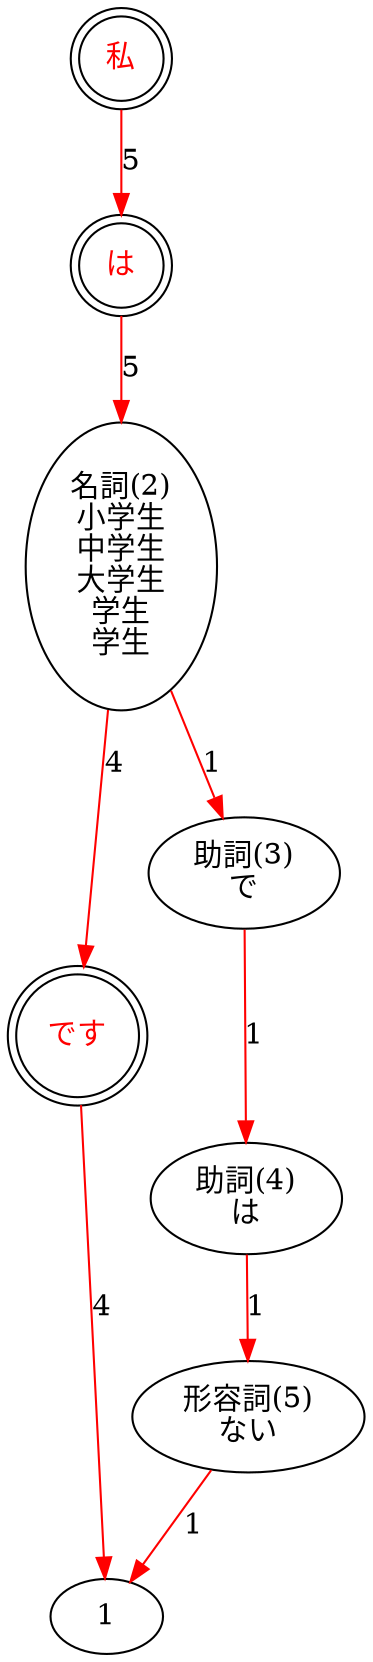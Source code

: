 digraph jp {
<node_arrange_ver_testset.Node instance at 0x10d3f0680> -> 1  [color=red, label="4"];
<node_arrange_ver_testset.Node instance at 0x10d3f07e8> -> <node_arrange_ver_testset.Node instance at 0x10d3f0758>  [color=red, label="5"];
<node_arrange_ver_testset.Node instance at 0x10d3f07e8> [fontcolor=red, shape=doublecircle, label="私"];
<node_arrange_ver_testset.Node instance at 0x10d3f0638> -> <node_arrange_ver_testset.Node instance at 0x10d3f0680>  [color=red, label="4"];
<node_arrange_ver_testset.Node instance at 0x10d3f05a8> [label="助詞(3)\nで"];
<node_arrange_ver_testset.Node instance at 0x10d3f0638> -> <node_arrange_ver_testset.Node instance at 0x10d3f05a8>  [color=red, label="1"];
<node_arrange_ver_testset.Node instance at 0x10d3f0680> [fontcolor=red, shape=doublecircle, label="です"];
<node_arrange_ver_testset.Node instance at 0x10d3f05a8> [label="助詞(3)\nで"];
<node_arrange_ver_testset.Node instance at 0x10d3f0680> [fontcolor=red, shape=doublecircle, label="です"];
<node_arrange_ver_testset.Node instance at 0x10d3f0758> -> <node_arrange_ver_testset.Node instance at 0x10d3f0638>  [color=red, label="5"];
<node_arrange_ver_testset.Node instance at 0x10d3f0518> [label="助詞(4)\nは"];
<node_arrange_ver_testset.Node instance at 0x10d3f05a8> -> <node_arrange_ver_testset.Node instance at 0x10d3f0518>  [color=red, label="1"];
<node_arrange_ver_testset.Node instance at 0x10d3f0758> [fontcolor=red, shape=doublecircle, label="は"];
<node_arrange_ver_testset.Node instance at 0x10d3f0518> [label="助詞(4)\nは"];
<node_arrange_ver_testset.Node instance at 0x10d3f0758> [fontcolor=red, shape=doublecircle, label="は"];
<node_arrange_ver_testset.Node instance at 0x10d3f0638> [label="名詞(2)\n小学生\n中学生\n大学生\n学生\n学生"];
<node_arrange_ver_testset.Node instance at 0x10d3f04d0> [label="形容詞(5)\nない"];
<node_arrange_ver_testset.Node instance at 0x10d3f0518> -> <node_arrange_ver_testset.Node instance at 0x10d3f04d0>  [color=red, label="1"];
<node_arrange_ver_testset.Node instance at 0x10d3f0638> [label="名詞(2)\n小学生\n中学生\n大学生\n学生\n学生"];
<node_arrange_ver_testset.Node instance at 0x10d3f0638> [label="名詞(2)\n小学生\n中学生\n大学生\n学生\n学生"];
<node_arrange_ver_testset.Node instance at 0x10d3f04d0> [label="形容詞(5)\nない"];
<node_arrange_ver_testset.Node instance at 0x10d3f04d0> -> 1  [color=red, label="1"];
}
